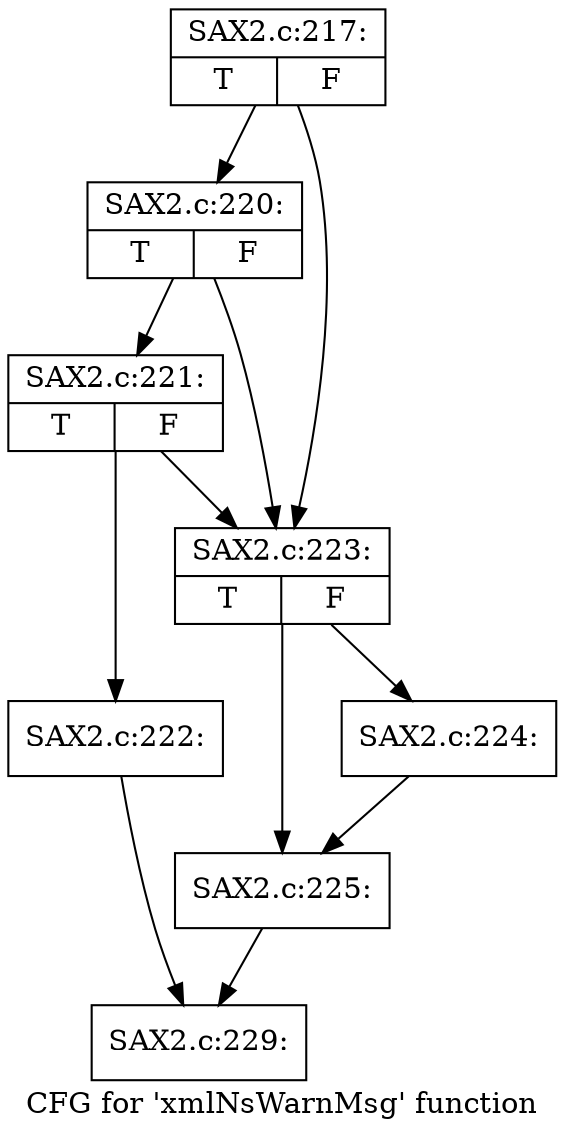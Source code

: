 digraph "CFG for 'xmlNsWarnMsg' function" {
	label="CFG for 'xmlNsWarnMsg' function";

	Node0x433a940 [shape=record,label="{SAX2.c:217:|{<s0>T|<s1>F}}"];
	Node0x433a940 -> Node0x433c7a0;
	Node0x433a940 -> Node0x433c6d0;
	Node0x433c7a0 [shape=record,label="{SAX2.c:220:|{<s0>T|<s1>F}}"];
	Node0x433c7a0 -> Node0x433c720;
	Node0x433c7a0 -> Node0x433c6d0;
	Node0x433c720 [shape=record,label="{SAX2.c:221:|{<s0>T|<s1>F}}"];
	Node0x433c720 -> Node0x433c680;
	Node0x433c720 -> Node0x433c6d0;
	Node0x433c680 [shape=record,label="{SAX2.c:222:}"];
	Node0x433c680 -> Node0x433aa00;
	Node0x433c6d0 [shape=record,label="{SAX2.c:223:|{<s0>T|<s1>F}}"];
	Node0x433c6d0 -> Node0x433d210;
	Node0x433c6d0 -> Node0x433d260;
	Node0x433d210 [shape=record,label="{SAX2.c:224:}"];
	Node0x433d210 -> Node0x433d260;
	Node0x433d260 [shape=record,label="{SAX2.c:225:}"];
	Node0x433d260 -> Node0x433aa00;
	Node0x433aa00 [shape=record,label="{SAX2.c:229:}"];
}
